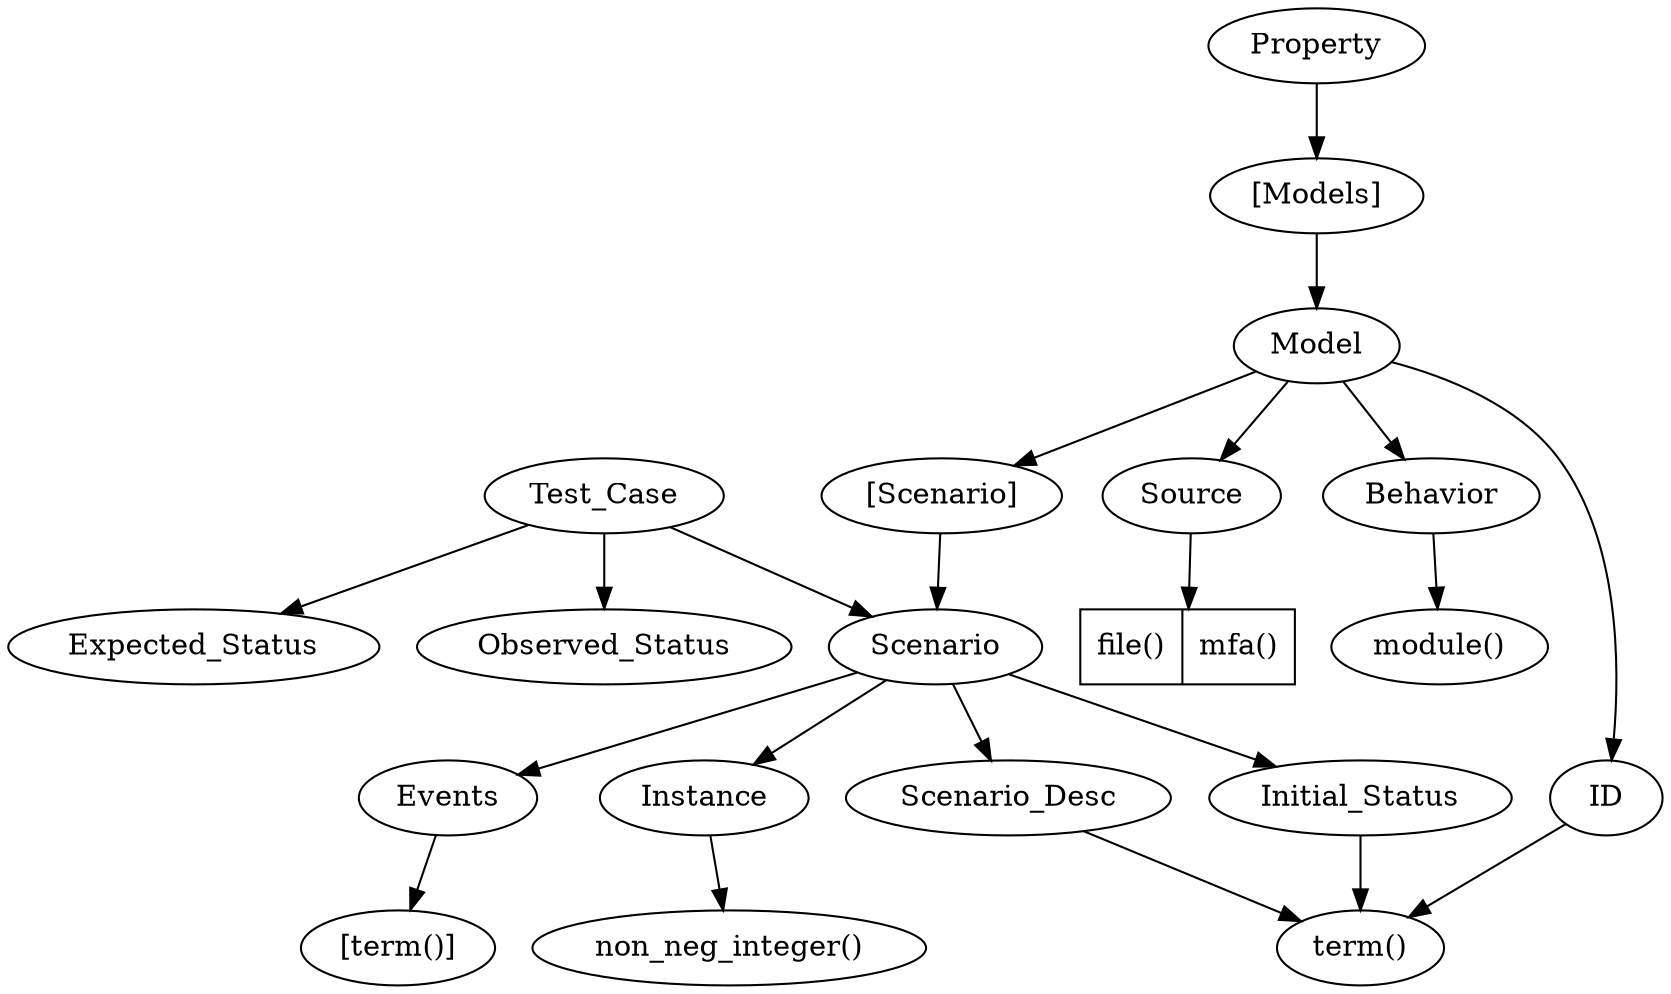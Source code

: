 digraph G {
    Test_Case -> Scenario 
    Test_Case -> Expected_Status
    Test_Case -> Observed_Status

    struct1 [shape=record label="<f0> file() | <f1> mfa()"]

    Property -> "[Models]"
    "[Models]" -> Model

    Model -> ID
    ID -> "term()"
    Model -> Source
    Source -> struct1
    Model -> Behavior
    Behavior -> "module()"

    Model -> "[Scenario]"
    "[Scenario]" -> Scenario

    Scenario -> Instance
    Instance -> "non_neg_integer()"
    Scenario -> Scenario_Desc
    Scenario_Desc -> "term()"
    Scenario -> Initial_Status
    Initial_Status -> "term()"
    Scenario -> Events
    Events -> "[term()]"
}

   
     
